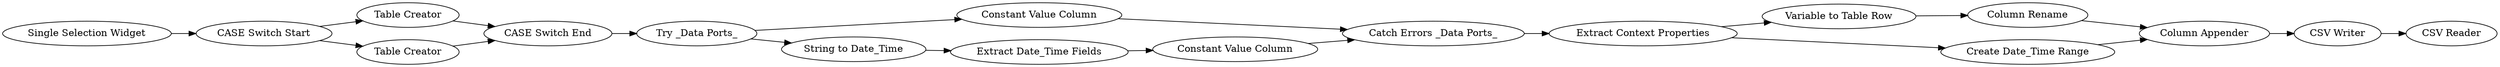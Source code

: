 digraph {
	80 [label="Table Creator"]
	83 [label="Constant Value Column"]
	85 [label="Try _Data Ports_"]
	88 [label="Constant Value Column"]
	89 [label="Extract Date_Time Fields"]
	90 [label="String to Date_Time"]
	91 [label="Catch Errors _Data Ports_"]
	92 [label="Extract Context Properties"]
	93 [label="Table Creator"]
	94 [label="CASE Switch Start"]
	95 [label="CASE Switch End"]
	96 [label="Single Selection Widget"]
	97 [label="Variable to Table Row"]
	98 [label="Column Rename"]
	99 [label="Create Date_Time Range"]
	100 [label="Column Appender"]
	101 [label="CSV Writer"]
	102 [label="CSV Reader"]
	80 -> 95
	83 -> 91
	85 -> 83
	85 -> 90
	88 -> 91
	89 -> 88
	90 -> 89
	91 -> 92
	92 -> 97
	92 -> 99
	93 -> 95
	94 -> 93
	94 -> 80
	95 -> 85
	96 -> 94
	97 -> 98
	98 -> 100
	99 -> 100
	100 -> 101
	101 -> 102
	rankdir=LR
}
